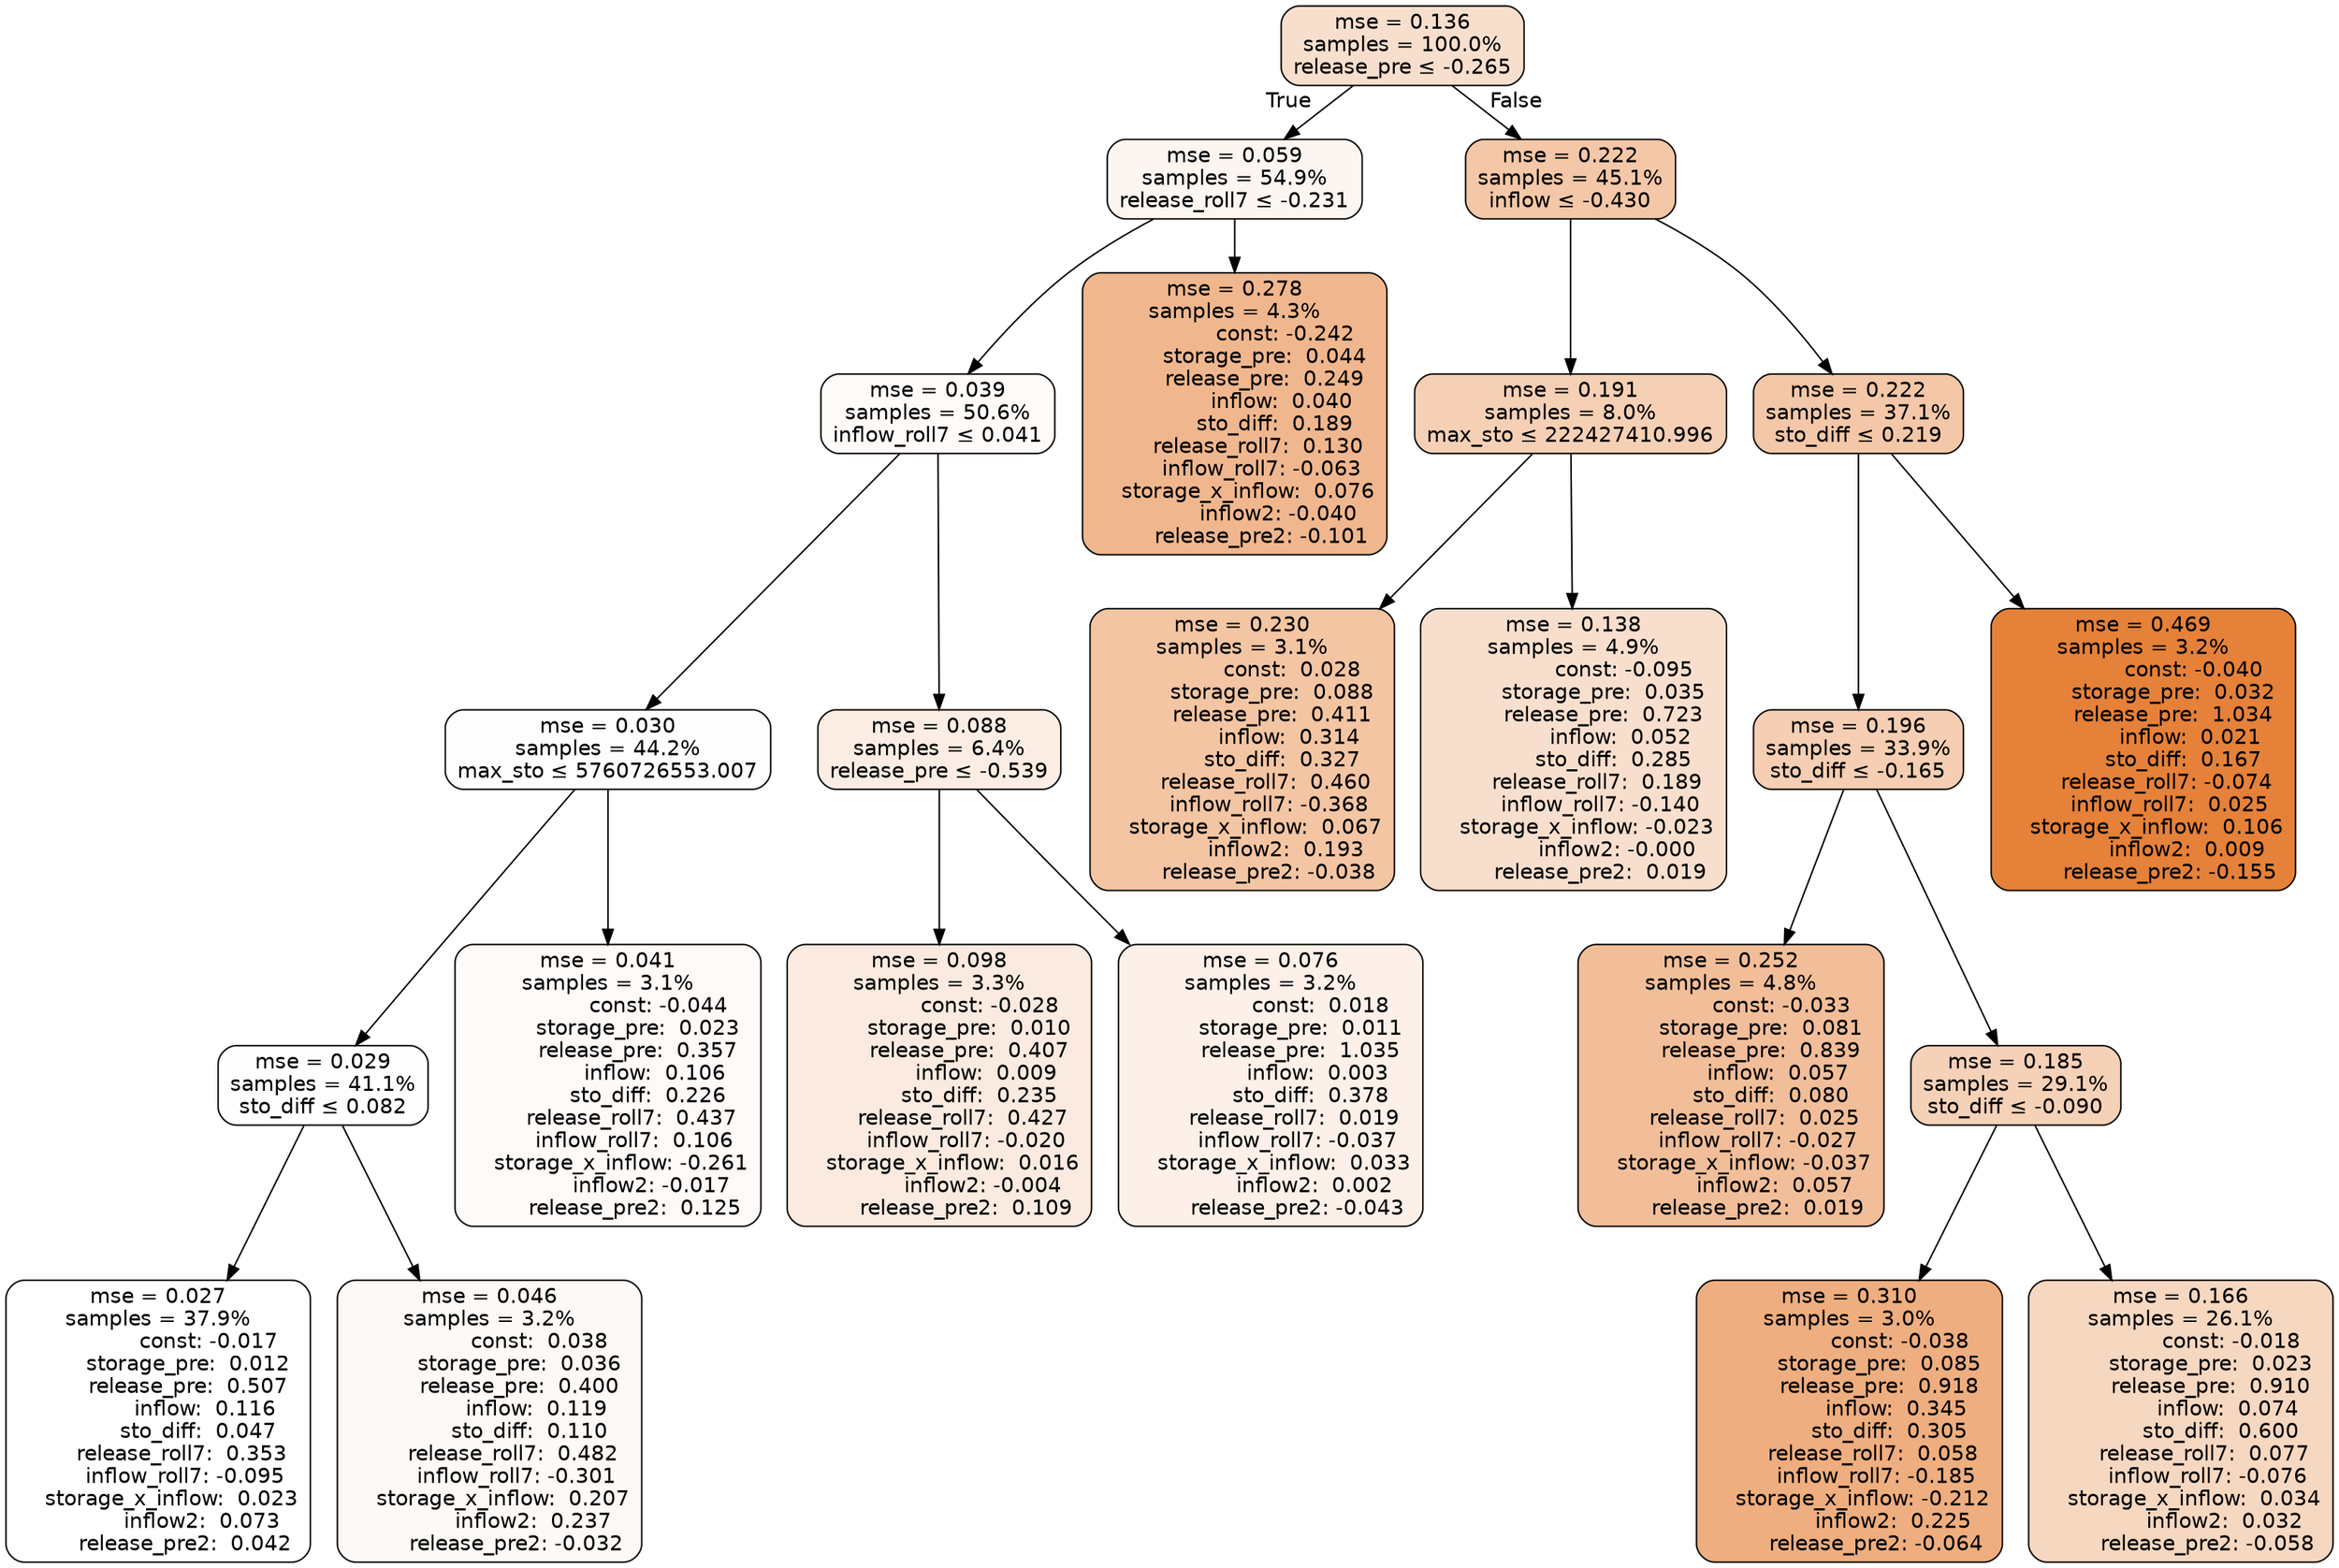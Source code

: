 digraph tree {
bgcolor="transparent"
node [shape=rectangle, style="filled, rounded", color="black", fontname=helvetica] ;
edge [fontname=helvetica] ;
	"0" [label="mse = 0.136
samples = 100.0%
release_pre &le; -0.265", fillcolor="#f8dfcd"]
	"1" [label="mse = 0.059
samples = 54.9%
release_roll7 &le; -0.231", fillcolor="#fdf5f0"]
	"2" [label="mse = 0.039
samples = 50.6%
inflow_roll7 &le; 0.041", fillcolor="#fefbf9"]
	"3" [label="mse = 0.030
samples = 44.2%
max_sto &le; 5760726553.007", fillcolor="#fefdfd"]
	"4" [label="mse = 0.029
samples = 41.1%
sto_diff &le; 0.082", fillcolor="#fefefe"]
	"5" [label="mse = 0.027
samples = 37.9%
               const: -0.017
         storage_pre:  0.012
         release_pre:  0.507
              inflow:  0.116
            sto_diff:  0.047
       release_roll7:  0.353
        inflow_roll7: -0.095
    storage_x_inflow:  0.023
             inflow2:  0.073
        release_pre2:  0.042", fillcolor="#ffffff"]
	"6" [label="mse = 0.046
samples = 3.2%
               const:  0.038
         storage_pre:  0.036
         release_pre:  0.400
              inflow:  0.119
            sto_diff:  0.110
       release_roll7:  0.482
        inflow_roll7: -0.301
    storage_x_inflow:  0.207
             inflow2:  0.237
        release_pre2: -0.032", fillcolor="#fdf9f6"]
	"7" [label="mse = 0.041
samples = 3.1%
               const: -0.044
         storage_pre:  0.023
         release_pre:  0.357
              inflow:  0.106
            sto_diff:  0.226
       release_roll7:  0.437
        inflow_roll7:  0.106
    storage_x_inflow: -0.261
             inflow2: -0.017
        release_pre2:  0.125", fillcolor="#fefaf8"]
	"8" [label="mse = 0.088
samples = 6.4%
release_pre &le; -0.539", fillcolor="#fbede3"]
	"9" [label="mse = 0.098
samples = 3.3%
               const: -0.028
         storage_pre:  0.010
         release_pre:  0.407
              inflow:  0.009
            sto_diff:  0.235
       release_roll7:  0.427
        inflow_roll7: -0.020
    storage_x_inflow:  0.016
             inflow2: -0.004
        release_pre2:  0.109", fillcolor="#faeadf"]
	"10" [label="mse = 0.076
samples = 3.2%
               const:  0.018
         storage_pre:  0.011
         release_pre:  1.035
              inflow:  0.003
            sto_diff:  0.378
       release_roll7:  0.019
        inflow_roll7: -0.037
    storage_x_inflow:  0.033
             inflow2:  0.002
        release_pre2: -0.043", fillcolor="#fcf0e8"]
	"11" [label="mse = 0.278
samples = 4.3%
               const: -0.242
         storage_pre:  0.044
         release_pre:  0.249
              inflow:  0.040
            sto_diff:  0.189
       release_roll7:  0.130
        inflow_roll7: -0.063
    storage_x_inflow:  0.076
             inflow2: -0.040
        release_pre2: -0.101", fillcolor="#f0b78e"]
	"12" [label="mse = 0.222
samples = 45.1%
inflow &le; -0.430", fillcolor="#f3c7a7"]
	"13" [label="mse = 0.191
samples = 8.0%
max_sto &le; 222427410.996", fillcolor="#f5d0b5"]
	"14" [label="mse = 0.230
samples = 3.1%
               const:  0.028
         storage_pre:  0.088
         release_pre:  0.411
              inflow:  0.314
            sto_diff:  0.327
       release_roll7:  0.460
        inflow_roll7: -0.368
    storage_x_inflow:  0.067
             inflow2:  0.193
        release_pre2: -0.038", fillcolor="#f3c5a3"]
	"15" [label="mse = 0.138
samples = 4.9%
               const: -0.095
         storage_pre:  0.035
         release_pre:  0.723
              inflow:  0.052
            sto_diff:  0.285
       release_roll7:  0.189
        inflow_roll7: -0.140
    storage_x_inflow: -0.023
             inflow2: -0.000
        release_pre2:  0.019", fillcolor="#f8dfcd"]
	"16" [label="mse = 0.222
samples = 37.1%
sto_diff &le; 0.219", fillcolor="#f3c7a7"]
	"17" [label="mse = 0.196
samples = 33.9%
sto_diff &le; -0.165", fillcolor="#f5ceb3"]
	"18" [label="mse = 0.252
samples = 4.8%
               const: -0.033
         storage_pre:  0.081
         release_pre:  0.839
              inflow:  0.057
            sto_diff:  0.080
       release_roll7:  0.025
        inflow_roll7: -0.027
    storage_x_inflow: -0.037
             inflow2:  0.057
        release_pre2:  0.019", fillcolor="#f1be99"]
	"19" [label="mse = 0.185
samples = 29.1%
sto_diff &le; -0.090", fillcolor="#f5d1b8"]
	"20" [label="mse = 0.310
samples = 3.0%
               const: -0.038
         storage_pre:  0.085
         release_pre:  0.918
              inflow:  0.345
            sto_diff:  0.305
       release_roll7:  0.058
        inflow_roll7: -0.185
    storage_x_inflow: -0.212
             inflow2:  0.225
        release_pre2: -0.064", fillcolor="#eeae7f"]
	"21" [label="mse = 0.166
samples = 26.1%
               const: -0.018
         storage_pre:  0.023
         release_pre:  0.910
              inflow:  0.074
            sto_diff:  0.600
       release_roll7:  0.077
        inflow_roll7: -0.076
    storage_x_inflow:  0.034
             inflow2:  0.032
        release_pre2: -0.058", fillcolor="#f6d7c0"]
	"22" [label="mse = 0.469
samples = 3.2%
               const: -0.040
         storage_pre:  0.032
         release_pre:  1.034
              inflow:  0.021
            sto_diff:  0.167
       release_roll7: -0.074
        inflow_roll7:  0.025
    storage_x_inflow:  0.106
             inflow2:  0.009
        release_pre2: -0.155", fillcolor="#e58139"]

	"0" -> "1" [labeldistance=2.5, labelangle=45, headlabel="True"]
	"1" -> "2"
	"2" -> "3"
	"3" -> "4"
	"4" -> "5"
	"4" -> "6"
	"3" -> "7"
	"2" -> "8"
	"8" -> "9"
	"8" -> "10"
	"1" -> "11"
	"0" -> "12" [labeldistance=2.5, labelangle=-45, headlabel="False"]
	"12" -> "13"
	"13" -> "14"
	"13" -> "15"
	"12" -> "16"
	"16" -> "17"
	"17" -> "18"
	"17" -> "19"
	"19" -> "20"
	"19" -> "21"
	"16" -> "22"
}
